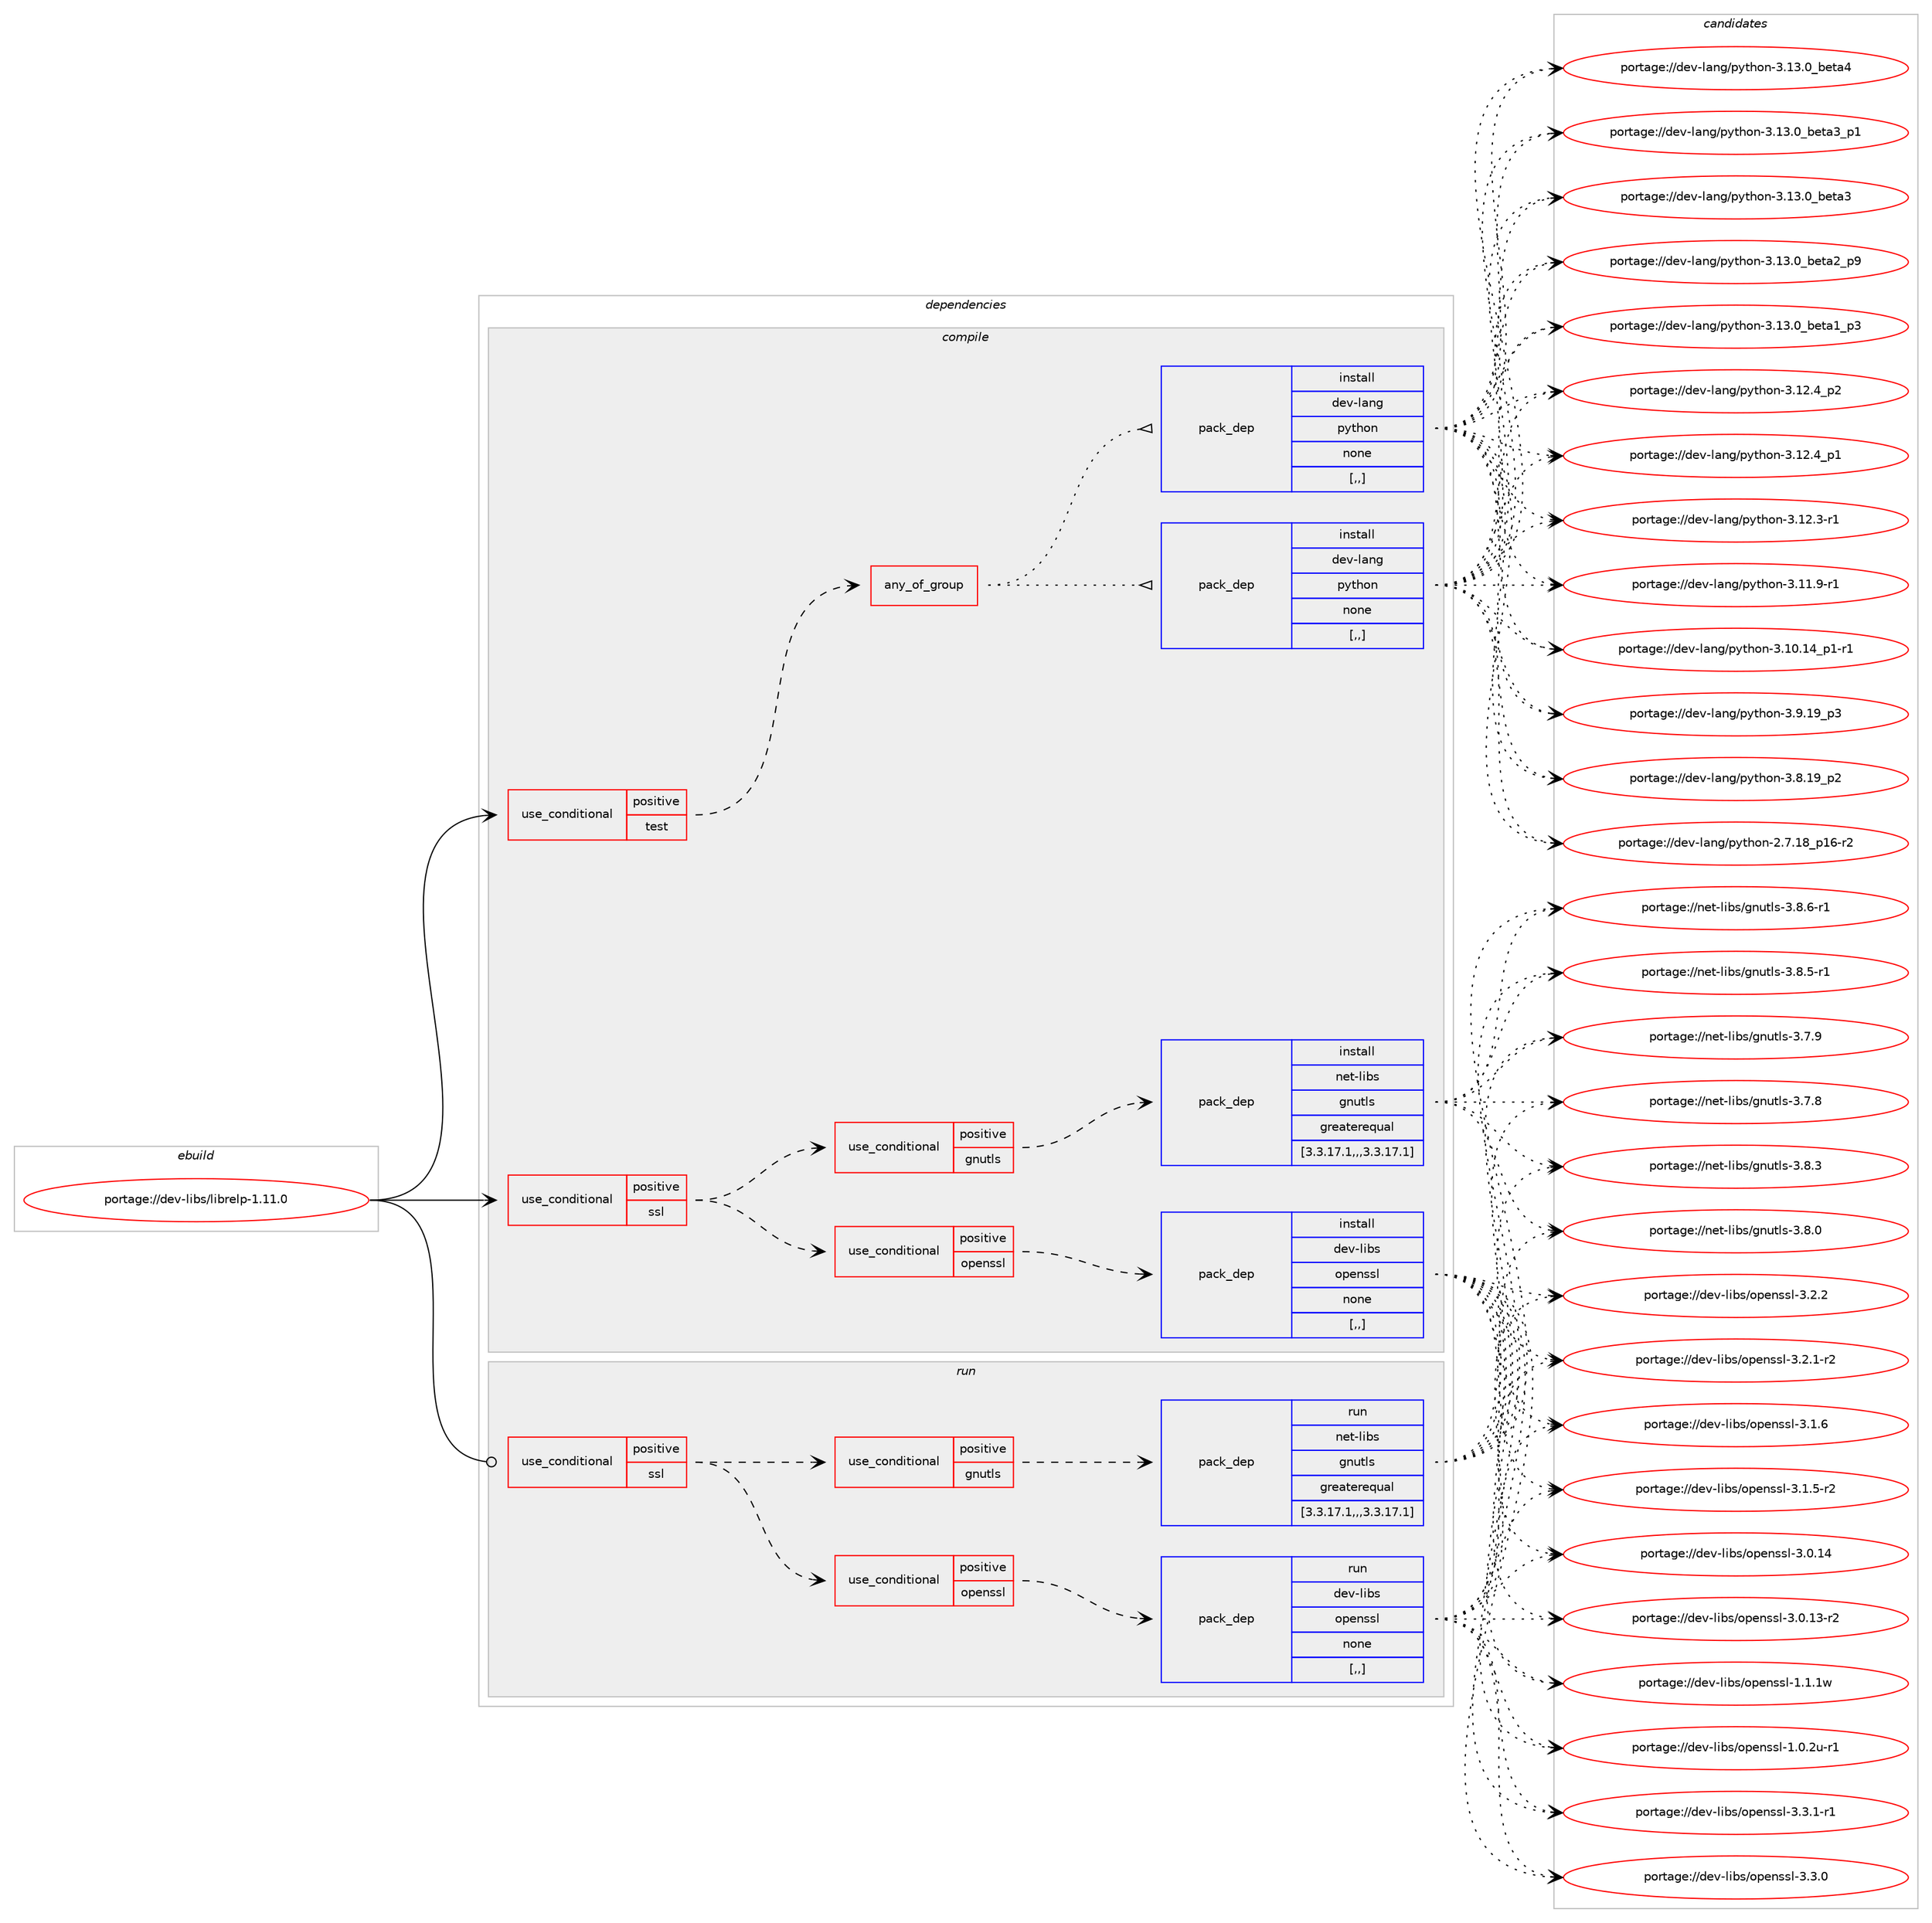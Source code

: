 digraph prolog {

# *************
# Graph options
# *************

newrank=true;
concentrate=true;
compound=true;
graph [rankdir=LR,fontname=Helvetica,fontsize=10,ranksep=1.5];#, ranksep=2.5, nodesep=0.2];
edge  [arrowhead=vee];
node  [fontname=Helvetica,fontsize=10];

# **********
# The ebuild
# **********

subgraph cluster_leftcol {
color=gray;
label=<<i>ebuild</i>>;
id [label="portage://dev-libs/librelp-1.11.0", color=red, width=4, href="../dev-libs/librelp-1.11.0.svg"];
}

# ****************
# The dependencies
# ****************

subgraph cluster_midcol {
color=gray;
label=<<i>dependencies</i>>;
subgraph cluster_compile {
fillcolor="#eeeeee";
style=filled;
label=<<i>compile</i>>;
subgraph cond27277 {
dependency111520 [label=<<TABLE BORDER="0" CELLBORDER="1" CELLSPACING="0" CELLPADDING="4"><TR><TD ROWSPAN="3" CELLPADDING="10">use_conditional</TD></TR><TR><TD>positive</TD></TR><TR><TD>ssl</TD></TR></TABLE>>, shape=none, color=red];
subgraph cond27278 {
dependency111521 [label=<<TABLE BORDER="0" CELLBORDER="1" CELLSPACING="0" CELLPADDING="4"><TR><TD ROWSPAN="3" CELLPADDING="10">use_conditional</TD></TR><TR><TD>positive</TD></TR><TR><TD>gnutls</TD></TR></TABLE>>, shape=none, color=red];
subgraph pack83048 {
dependency111522 [label=<<TABLE BORDER="0" CELLBORDER="1" CELLSPACING="0" CELLPADDING="4" WIDTH="220"><TR><TD ROWSPAN="6" CELLPADDING="30">pack_dep</TD></TR><TR><TD WIDTH="110">install</TD></TR><TR><TD>net-libs</TD></TR><TR><TD>gnutls</TD></TR><TR><TD>greaterequal</TD></TR><TR><TD>[3.3.17.1,,,3.3.17.1]</TD></TR></TABLE>>, shape=none, color=blue];
}
dependency111521:e -> dependency111522:w [weight=20,style="dashed",arrowhead="vee"];
}
dependency111520:e -> dependency111521:w [weight=20,style="dashed",arrowhead="vee"];
subgraph cond27279 {
dependency111523 [label=<<TABLE BORDER="0" CELLBORDER="1" CELLSPACING="0" CELLPADDING="4"><TR><TD ROWSPAN="3" CELLPADDING="10">use_conditional</TD></TR><TR><TD>positive</TD></TR><TR><TD>openssl</TD></TR></TABLE>>, shape=none, color=red];
subgraph pack83049 {
dependency111524 [label=<<TABLE BORDER="0" CELLBORDER="1" CELLSPACING="0" CELLPADDING="4" WIDTH="220"><TR><TD ROWSPAN="6" CELLPADDING="30">pack_dep</TD></TR><TR><TD WIDTH="110">install</TD></TR><TR><TD>dev-libs</TD></TR><TR><TD>openssl</TD></TR><TR><TD>none</TD></TR><TR><TD>[,,]</TD></TR></TABLE>>, shape=none, color=blue];
}
dependency111523:e -> dependency111524:w [weight=20,style="dashed",arrowhead="vee"];
}
dependency111520:e -> dependency111523:w [weight=20,style="dashed",arrowhead="vee"];
}
id:e -> dependency111520:w [weight=20,style="solid",arrowhead="vee"];
subgraph cond27280 {
dependency111525 [label=<<TABLE BORDER="0" CELLBORDER="1" CELLSPACING="0" CELLPADDING="4"><TR><TD ROWSPAN="3" CELLPADDING="10">use_conditional</TD></TR><TR><TD>positive</TD></TR><TR><TD>test</TD></TR></TABLE>>, shape=none, color=red];
subgraph any1045 {
dependency111526 [label=<<TABLE BORDER="0" CELLBORDER="1" CELLSPACING="0" CELLPADDING="4"><TR><TD CELLPADDING="10">any_of_group</TD></TR></TABLE>>, shape=none, color=red];subgraph pack83050 {
dependency111527 [label=<<TABLE BORDER="0" CELLBORDER="1" CELLSPACING="0" CELLPADDING="4" WIDTH="220"><TR><TD ROWSPAN="6" CELLPADDING="30">pack_dep</TD></TR><TR><TD WIDTH="110">install</TD></TR><TR><TD>dev-lang</TD></TR><TR><TD>python</TD></TR><TR><TD>none</TD></TR><TR><TD>[,,]</TD></TR></TABLE>>, shape=none, color=blue];
}
dependency111526:e -> dependency111527:w [weight=20,style="dotted",arrowhead="oinv"];
subgraph pack83051 {
dependency111528 [label=<<TABLE BORDER="0" CELLBORDER="1" CELLSPACING="0" CELLPADDING="4" WIDTH="220"><TR><TD ROWSPAN="6" CELLPADDING="30">pack_dep</TD></TR><TR><TD WIDTH="110">install</TD></TR><TR><TD>dev-lang</TD></TR><TR><TD>python</TD></TR><TR><TD>none</TD></TR><TR><TD>[,,]</TD></TR></TABLE>>, shape=none, color=blue];
}
dependency111526:e -> dependency111528:w [weight=20,style="dotted",arrowhead="oinv"];
}
dependency111525:e -> dependency111526:w [weight=20,style="dashed",arrowhead="vee"];
}
id:e -> dependency111525:w [weight=20,style="solid",arrowhead="vee"];
}
subgraph cluster_compileandrun {
fillcolor="#eeeeee";
style=filled;
label=<<i>compile and run</i>>;
}
subgraph cluster_run {
fillcolor="#eeeeee";
style=filled;
label=<<i>run</i>>;
subgraph cond27281 {
dependency111529 [label=<<TABLE BORDER="0" CELLBORDER="1" CELLSPACING="0" CELLPADDING="4"><TR><TD ROWSPAN="3" CELLPADDING="10">use_conditional</TD></TR><TR><TD>positive</TD></TR><TR><TD>ssl</TD></TR></TABLE>>, shape=none, color=red];
subgraph cond27282 {
dependency111530 [label=<<TABLE BORDER="0" CELLBORDER="1" CELLSPACING="0" CELLPADDING="4"><TR><TD ROWSPAN="3" CELLPADDING="10">use_conditional</TD></TR><TR><TD>positive</TD></TR><TR><TD>gnutls</TD></TR></TABLE>>, shape=none, color=red];
subgraph pack83052 {
dependency111531 [label=<<TABLE BORDER="0" CELLBORDER="1" CELLSPACING="0" CELLPADDING="4" WIDTH="220"><TR><TD ROWSPAN="6" CELLPADDING="30">pack_dep</TD></TR><TR><TD WIDTH="110">run</TD></TR><TR><TD>net-libs</TD></TR><TR><TD>gnutls</TD></TR><TR><TD>greaterequal</TD></TR><TR><TD>[3.3.17.1,,,3.3.17.1]</TD></TR></TABLE>>, shape=none, color=blue];
}
dependency111530:e -> dependency111531:w [weight=20,style="dashed",arrowhead="vee"];
}
dependency111529:e -> dependency111530:w [weight=20,style="dashed",arrowhead="vee"];
subgraph cond27283 {
dependency111532 [label=<<TABLE BORDER="0" CELLBORDER="1" CELLSPACING="0" CELLPADDING="4"><TR><TD ROWSPAN="3" CELLPADDING="10">use_conditional</TD></TR><TR><TD>positive</TD></TR><TR><TD>openssl</TD></TR></TABLE>>, shape=none, color=red];
subgraph pack83053 {
dependency111533 [label=<<TABLE BORDER="0" CELLBORDER="1" CELLSPACING="0" CELLPADDING="4" WIDTH="220"><TR><TD ROWSPAN="6" CELLPADDING="30">pack_dep</TD></TR><TR><TD WIDTH="110">run</TD></TR><TR><TD>dev-libs</TD></TR><TR><TD>openssl</TD></TR><TR><TD>none</TD></TR><TR><TD>[,,]</TD></TR></TABLE>>, shape=none, color=blue];
}
dependency111532:e -> dependency111533:w [weight=20,style="dashed",arrowhead="vee"];
}
dependency111529:e -> dependency111532:w [weight=20,style="dashed",arrowhead="vee"];
}
id:e -> dependency111529:w [weight=20,style="solid",arrowhead="odot"];
}
}

# **************
# The candidates
# **************

subgraph cluster_choices {
rank=same;
color=gray;
label=<<i>candidates</i>>;

subgraph choice83048 {
color=black;
nodesep=1;
choice1101011164510810598115471031101171161081154551465646544511449 [label="portage://net-libs/gnutls-3.8.6-r1", color=red, width=4,href="../net-libs/gnutls-3.8.6-r1.svg"];
choice1101011164510810598115471031101171161081154551465646534511449 [label="portage://net-libs/gnutls-3.8.5-r1", color=red, width=4,href="../net-libs/gnutls-3.8.5-r1.svg"];
choice110101116451081059811547103110117116108115455146564651 [label="portage://net-libs/gnutls-3.8.3", color=red, width=4,href="../net-libs/gnutls-3.8.3.svg"];
choice110101116451081059811547103110117116108115455146564648 [label="portage://net-libs/gnutls-3.8.0", color=red, width=4,href="../net-libs/gnutls-3.8.0.svg"];
choice110101116451081059811547103110117116108115455146554657 [label="portage://net-libs/gnutls-3.7.9", color=red, width=4,href="../net-libs/gnutls-3.7.9.svg"];
choice110101116451081059811547103110117116108115455146554656 [label="portage://net-libs/gnutls-3.7.8", color=red, width=4,href="../net-libs/gnutls-3.7.8.svg"];
dependency111522:e -> choice1101011164510810598115471031101171161081154551465646544511449:w [style=dotted,weight="100"];
dependency111522:e -> choice1101011164510810598115471031101171161081154551465646534511449:w [style=dotted,weight="100"];
dependency111522:e -> choice110101116451081059811547103110117116108115455146564651:w [style=dotted,weight="100"];
dependency111522:e -> choice110101116451081059811547103110117116108115455146564648:w [style=dotted,weight="100"];
dependency111522:e -> choice110101116451081059811547103110117116108115455146554657:w [style=dotted,weight="100"];
dependency111522:e -> choice110101116451081059811547103110117116108115455146554656:w [style=dotted,weight="100"];
}
subgraph choice83049 {
color=black;
nodesep=1;
choice1001011184510810598115471111121011101151151084551465146494511449 [label="portage://dev-libs/openssl-3.3.1-r1", color=red, width=4,href="../dev-libs/openssl-3.3.1-r1.svg"];
choice100101118451081059811547111112101110115115108455146514648 [label="portage://dev-libs/openssl-3.3.0", color=red, width=4,href="../dev-libs/openssl-3.3.0.svg"];
choice100101118451081059811547111112101110115115108455146504650 [label="portage://dev-libs/openssl-3.2.2", color=red, width=4,href="../dev-libs/openssl-3.2.2.svg"];
choice1001011184510810598115471111121011101151151084551465046494511450 [label="portage://dev-libs/openssl-3.2.1-r2", color=red, width=4,href="../dev-libs/openssl-3.2.1-r2.svg"];
choice100101118451081059811547111112101110115115108455146494654 [label="portage://dev-libs/openssl-3.1.6", color=red, width=4,href="../dev-libs/openssl-3.1.6.svg"];
choice1001011184510810598115471111121011101151151084551464946534511450 [label="portage://dev-libs/openssl-3.1.5-r2", color=red, width=4,href="../dev-libs/openssl-3.1.5-r2.svg"];
choice10010111845108105981154711111210111011511510845514648464952 [label="portage://dev-libs/openssl-3.0.14", color=red, width=4,href="../dev-libs/openssl-3.0.14.svg"];
choice100101118451081059811547111112101110115115108455146484649514511450 [label="portage://dev-libs/openssl-3.0.13-r2", color=red, width=4,href="../dev-libs/openssl-3.0.13-r2.svg"];
choice100101118451081059811547111112101110115115108454946494649119 [label="portage://dev-libs/openssl-1.1.1w", color=red, width=4,href="../dev-libs/openssl-1.1.1w.svg"];
choice1001011184510810598115471111121011101151151084549464846501174511449 [label="portage://dev-libs/openssl-1.0.2u-r1", color=red, width=4,href="../dev-libs/openssl-1.0.2u-r1.svg"];
dependency111524:e -> choice1001011184510810598115471111121011101151151084551465146494511449:w [style=dotted,weight="100"];
dependency111524:e -> choice100101118451081059811547111112101110115115108455146514648:w [style=dotted,weight="100"];
dependency111524:e -> choice100101118451081059811547111112101110115115108455146504650:w [style=dotted,weight="100"];
dependency111524:e -> choice1001011184510810598115471111121011101151151084551465046494511450:w [style=dotted,weight="100"];
dependency111524:e -> choice100101118451081059811547111112101110115115108455146494654:w [style=dotted,weight="100"];
dependency111524:e -> choice1001011184510810598115471111121011101151151084551464946534511450:w [style=dotted,weight="100"];
dependency111524:e -> choice10010111845108105981154711111210111011511510845514648464952:w [style=dotted,weight="100"];
dependency111524:e -> choice100101118451081059811547111112101110115115108455146484649514511450:w [style=dotted,weight="100"];
dependency111524:e -> choice100101118451081059811547111112101110115115108454946494649119:w [style=dotted,weight="100"];
dependency111524:e -> choice1001011184510810598115471111121011101151151084549464846501174511449:w [style=dotted,weight="100"];
}
subgraph choice83050 {
color=black;
nodesep=1;
choice1001011184510897110103471121211161041111104551464951464895981011169752 [label="portage://dev-lang/python-3.13.0_beta4", color=red, width=4,href="../dev-lang/python-3.13.0_beta4.svg"];
choice10010111845108971101034711212111610411111045514649514648959810111697519511249 [label="portage://dev-lang/python-3.13.0_beta3_p1", color=red, width=4,href="../dev-lang/python-3.13.0_beta3_p1.svg"];
choice1001011184510897110103471121211161041111104551464951464895981011169751 [label="portage://dev-lang/python-3.13.0_beta3", color=red, width=4,href="../dev-lang/python-3.13.0_beta3.svg"];
choice10010111845108971101034711212111610411111045514649514648959810111697509511257 [label="portage://dev-lang/python-3.13.0_beta2_p9", color=red, width=4,href="../dev-lang/python-3.13.0_beta2_p9.svg"];
choice10010111845108971101034711212111610411111045514649514648959810111697499511251 [label="portage://dev-lang/python-3.13.0_beta1_p3", color=red, width=4,href="../dev-lang/python-3.13.0_beta1_p3.svg"];
choice100101118451089711010347112121116104111110455146495046529511250 [label="portage://dev-lang/python-3.12.4_p2", color=red, width=4,href="../dev-lang/python-3.12.4_p2.svg"];
choice100101118451089711010347112121116104111110455146495046529511249 [label="portage://dev-lang/python-3.12.4_p1", color=red, width=4,href="../dev-lang/python-3.12.4_p1.svg"];
choice100101118451089711010347112121116104111110455146495046514511449 [label="portage://dev-lang/python-3.12.3-r1", color=red, width=4,href="../dev-lang/python-3.12.3-r1.svg"];
choice100101118451089711010347112121116104111110455146494946574511449 [label="portage://dev-lang/python-3.11.9-r1", color=red, width=4,href="../dev-lang/python-3.11.9-r1.svg"];
choice100101118451089711010347112121116104111110455146494846495295112494511449 [label="portage://dev-lang/python-3.10.14_p1-r1", color=red, width=4,href="../dev-lang/python-3.10.14_p1-r1.svg"];
choice100101118451089711010347112121116104111110455146574649579511251 [label="portage://dev-lang/python-3.9.19_p3", color=red, width=4,href="../dev-lang/python-3.9.19_p3.svg"];
choice100101118451089711010347112121116104111110455146564649579511250 [label="portage://dev-lang/python-3.8.19_p2", color=red, width=4,href="../dev-lang/python-3.8.19_p2.svg"];
choice100101118451089711010347112121116104111110455046554649569511249544511450 [label="portage://dev-lang/python-2.7.18_p16-r2", color=red, width=4,href="../dev-lang/python-2.7.18_p16-r2.svg"];
dependency111527:e -> choice1001011184510897110103471121211161041111104551464951464895981011169752:w [style=dotted,weight="100"];
dependency111527:e -> choice10010111845108971101034711212111610411111045514649514648959810111697519511249:w [style=dotted,weight="100"];
dependency111527:e -> choice1001011184510897110103471121211161041111104551464951464895981011169751:w [style=dotted,weight="100"];
dependency111527:e -> choice10010111845108971101034711212111610411111045514649514648959810111697509511257:w [style=dotted,weight="100"];
dependency111527:e -> choice10010111845108971101034711212111610411111045514649514648959810111697499511251:w [style=dotted,weight="100"];
dependency111527:e -> choice100101118451089711010347112121116104111110455146495046529511250:w [style=dotted,weight="100"];
dependency111527:e -> choice100101118451089711010347112121116104111110455146495046529511249:w [style=dotted,weight="100"];
dependency111527:e -> choice100101118451089711010347112121116104111110455146495046514511449:w [style=dotted,weight="100"];
dependency111527:e -> choice100101118451089711010347112121116104111110455146494946574511449:w [style=dotted,weight="100"];
dependency111527:e -> choice100101118451089711010347112121116104111110455146494846495295112494511449:w [style=dotted,weight="100"];
dependency111527:e -> choice100101118451089711010347112121116104111110455146574649579511251:w [style=dotted,weight="100"];
dependency111527:e -> choice100101118451089711010347112121116104111110455146564649579511250:w [style=dotted,weight="100"];
dependency111527:e -> choice100101118451089711010347112121116104111110455046554649569511249544511450:w [style=dotted,weight="100"];
}
subgraph choice83051 {
color=black;
nodesep=1;
choice1001011184510897110103471121211161041111104551464951464895981011169752 [label="portage://dev-lang/python-3.13.0_beta4", color=red, width=4,href="../dev-lang/python-3.13.0_beta4.svg"];
choice10010111845108971101034711212111610411111045514649514648959810111697519511249 [label="portage://dev-lang/python-3.13.0_beta3_p1", color=red, width=4,href="../dev-lang/python-3.13.0_beta3_p1.svg"];
choice1001011184510897110103471121211161041111104551464951464895981011169751 [label="portage://dev-lang/python-3.13.0_beta3", color=red, width=4,href="../dev-lang/python-3.13.0_beta3.svg"];
choice10010111845108971101034711212111610411111045514649514648959810111697509511257 [label="portage://dev-lang/python-3.13.0_beta2_p9", color=red, width=4,href="../dev-lang/python-3.13.0_beta2_p9.svg"];
choice10010111845108971101034711212111610411111045514649514648959810111697499511251 [label="portage://dev-lang/python-3.13.0_beta1_p3", color=red, width=4,href="../dev-lang/python-3.13.0_beta1_p3.svg"];
choice100101118451089711010347112121116104111110455146495046529511250 [label="portage://dev-lang/python-3.12.4_p2", color=red, width=4,href="../dev-lang/python-3.12.4_p2.svg"];
choice100101118451089711010347112121116104111110455146495046529511249 [label="portage://dev-lang/python-3.12.4_p1", color=red, width=4,href="../dev-lang/python-3.12.4_p1.svg"];
choice100101118451089711010347112121116104111110455146495046514511449 [label="portage://dev-lang/python-3.12.3-r1", color=red, width=4,href="../dev-lang/python-3.12.3-r1.svg"];
choice100101118451089711010347112121116104111110455146494946574511449 [label="portage://dev-lang/python-3.11.9-r1", color=red, width=4,href="../dev-lang/python-3.11.9-r1.svg"];
choice100101118451089711010347112121116104111110455146494846495295112494511449 [label="portage://dev-lang/python-3.10.14_p1-r1", color=red, width=4,href="../dev-lang/python-3.10.14_p1-r1.svg"];
choice100101118451089711010347112121116104111110455146574649579511251 [label="portage://dev-lang/python-3.9.19_p3", color=red, width=4,href="../dev-lang/python-3.9.19_p3.svg"];
choice100101118451089711010347112121116104111110455146564649579511250 [label="portage://dev-lang/python-3.8.19_p2", color=red, width=4,href="../dev-lang/python-3.8.19_p2.svg"];
choice100101118451089711010347112121116104111110455046554649569511249544511450 [label="portage://dev-lang/python-2.7.18_p16-r2", color=red, width=4,href="../dev-lang/python-2.7.18_p16-r2.svg"];
dependency111528:e -> choice1001011184510897110103471121211161041111104551464951464895981011169752:w [style=dotted,weight="100"];
dependency111528:e -> choice10010111845108971101034711212111610411111045514649514648959810111697519511249:w [style=dotted,weight="100"];
dependency111528:e -> choice1001011184510897110103471121211161041111104551464951464895981011169751:w [style=dotted,weight="100"];
dependency111528:e -> choice10010111845108971101034711212111610411111045514649514648959810111697509511257:w [style=dotted,weight="100"];
dependency111528:e -> choice10010111845108971101034711212111610411111045514649514648959810111697499511251:w [style=dotted,weight="100"];
dependency111528:e -> choice100101118451089711010347112121116104111110455146495046529511250:w [style=dotted,weight="100"];
dependency111528:e -> choice100101118451089711010347112121116104111110455146495046529511249:w [style=dotted,weight="100"];
dependency111528:e -> choice100101118451089711010347112121116104111110455146495046514511449:w [style=dotted,weight="100"];
dependency111528:e -> choice100101118451089711010347112121116104111110455146494946574511449:w [style=dotted,weight="100"];
dependency111528:e -> choice100101118451089711010347112121116104111110455146494846495295112494511449:w [style=dotted,weight="100"];
dependency111528:e -> choice100101118451089711010347112121116104111110455146574649579511251:w [style=dotted,weight="100"];
dependency111528:e -> choice100101118451089711010347112121116104111110455146564649579511250:w [style=dotted,weight="100"];
dependency111528:e -> choice100101118451089711010347112121116104111110455046554649569511249544511450:w [style=dotted,weight="100"];
}
subgraph choice83052 {
color=black;
nodesep=1;
choice1101011164510810598115471031101171161081154551465646544511449 [label="portage://net-libs/gnutls-3.8.6-r1", color=red, width=4,href="../net-libs/gnutls-3.8.6-r1.svg"];
choice1101011164510810598115471031101171161081154551465646534511449 [label="portage://net-libs/gnutls-3.8.5-r1", color=red, width=4,href="../net-libs/gnutls-3.8.5-r1.svg"];
choice110101116451081059811547103110117116108115455146564651 [label="portage://net-libs/gnutls-3.8.3", color=red, width=4,href="../net-libs/gnutls-3.8.3.svg"];
choice110101116451081059811547103110117116108115455146564648 [label="portage://net-libs/gnutls-3.8.0", color=red, width=4,href="../net-libs/gnutls-3.8.0.svg"];
choice110101116451081059811547103110117116108115455146554657 [label="portage://net-libs/gnutls-3.7.9", color=red, width=4,href="../net-libs/gnutls-3.7.9.svg"];
choice110101116451081059811547103110117116108115455146554656 [label="portage://net-libs/gnutls-3.7.8", color=red, width=4,href="../net-libs/gnutls-3.7.8.svg"];
dependency111531:e -> choice1101011164510810598115471031101171161081154551465646544511449:w [style=dotted,weight="100"];
dependency111531:e -> choice1101011164510810598115471031101171161081154551465646534511449:w [style=dotted,weight="100"];
dependency111531:e -> choice110101116451081059811547103110117116108115455146564651:w [style=dotted,weight="100"];
dependency111531:e -> choice110101116451081059811547103110117116108115455146564648:w [style=dotted,weight="100"];
dependency111531:e -> choice110101116451081059811547103110117116108115455146554657:w [style=dotted,weight="100"];
dependency111531:e -> choice110101116451081059811547103110117116108115455146554656:w [style=dotted,weight="100"];
}
subgraph choice83053 {
color=black;
nodesep=1;
choice1001011184510810598115471111121011101151151084551465146494511449 [label="portage://dev-libs/openssl-3.3.1-r1", color=red, width=4,href="../dev-libs/openssl-3.3.1-r1.svg"];
choice100101118451081059811547111112101110115115108455146514648 [label="portage://dev-libs/openssl-3.3.0", color=red, width=4,href="../dev-libs/openssl-3.3.0.svg"];
choice100101118451081059811547111112101110115115108455146504650 [label="portage://dev-libs/openssl-3.2.2", color=red, width=4,href="../dev-libs/openssl-3.2.2.svg"];
choice1001011184510810598115471111121011101151151084551465046494511450 [label="portage://dev-libs/openssl-3.2.1-r2", color=red, width=4,href="../dev-libs/openssl-3.2.1-r2.svg"];
choice100101118451081059811547111112101110115115108455146494654 [label="portage://dev-libs/openssl-3.1.6", color=red, width=4,href="../dev-libs/openssl-3.1.6.svg"];
choice1001011184510810598115471111121011101151151084551464946534511450 [label="portage://dev-libs/openssl-3.1.5-r2", color=red, width=4,href="../dev-libs/openssl-3.1.5-r2.svg"];
choice10010111845108105981154711111210111011511510845514648464952 [label="portage://dev-libs/openssl-3.0.14", color=red, width=4,href="../dev-libs/openssl-3.0.14.svg"];
choice100101118451081059811547111112101110115115108455146484649514511450 [label="portage://dev-libs/openssl-3.0.13-r2", color=red, width=4,href="../dev-libs/openssl-3.0.13-r2.svg"];
choice100101118451081059811547111112101110115115108454946494649119 [label="portage://dev-libs/openssl-1.1.1w", color=red, width=4,href="../dev-libs/openssl-1.1.1w.svg"];
choice1001011184510810598115471111121011101151151084549464846501174511449 [label="portage://dev-libs/openssl-1.0.2u-r1", color=red, width=4,href="../dev-libs/openssl-1.0.2u-r1.svg"];
dependency111533:e -> choice1001011184510810598115471111121011101151151084551465146494511449:w [style=dotted,weight="100"];
dependency111533:e -> choice100101118451081059811547111112101110115115108455146514648:w [style=dotted,weight="100"];
dependency111533:e -> choice100101118451081059811547111112101110115115108455146504650:w [style=dotted,weight="100"];
dependency111533:e -> choice1001011184510810598115471111121011101151151084551465046494511450:w [style=dotted,weight="100"];
dependency111533:e -> choice100101118451081059811547111112101110115115108455146494654:w [style=dotted,weight="100"];
dependency111533:e -> choice1001011184510810598115471111121011101151151084551464946534511450:w [style=dotted,weight="100"];
dependency111533:e -> choice10010111845108105981154711111210111011511510845514648464952:w [style=dotted,weight="100"];
dependency111533:e -> choice100101118451081059811547111112101110115115108455146484649514511450:w [style=dotted,weight="100"];
dependency111533:e -> choice100101118451081059811547111112101110115115108454946494649119:w [style=dotted,weight="100"];
dependency111533:e -> choice1001011184510810598115471111121011101151151084549464846501174511449:w [style=dotted,weight="100"];
}
}

}
